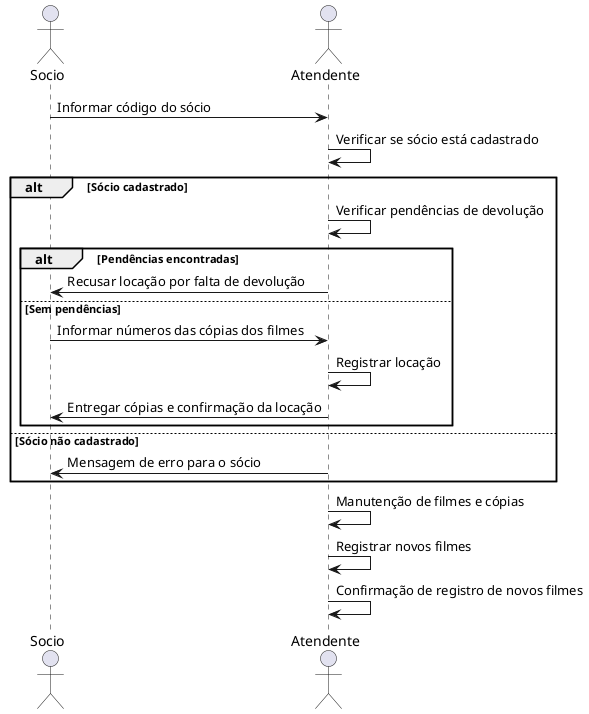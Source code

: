@startuml
actor Socio
actor Atendente

Socio -> Atendente: Informar código do sócio
Atendente -> Atendente: Verificar se sócio está cadastrado
alt Sócio cadastrado
    Atendente -> Atendente: Verificar pendências de devolução
    alt Pendências encontradas
        Atendente -> Socio: Recusar locação por falta de devolução
    else Sem pendências
        Socio -> Atendente: Informar números das cópias dos filmes
        Atendente -> Atendente: Registrar locação
        Atendente -> Socio: Entregar cópias e confirmação da locação
    end
else Sócio não cadastrado
    Atendente -> Socio: Mensagem de erro para o sócio
end

Atendente -> Atendente: Manutenção de filmes e cópias
Atendente -> Atendente: Registrar novos filmes
Atendente -> Atendente: Confirmação de registro de novos filmes
@enduml
